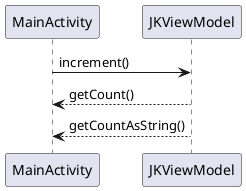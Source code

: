 @startuml
MainActivity -> JKViewModel: increment()
JKViewModel --> MainActivity: getCount()
JKViewModel --> MainActivity: getCountAsString()
@enduml